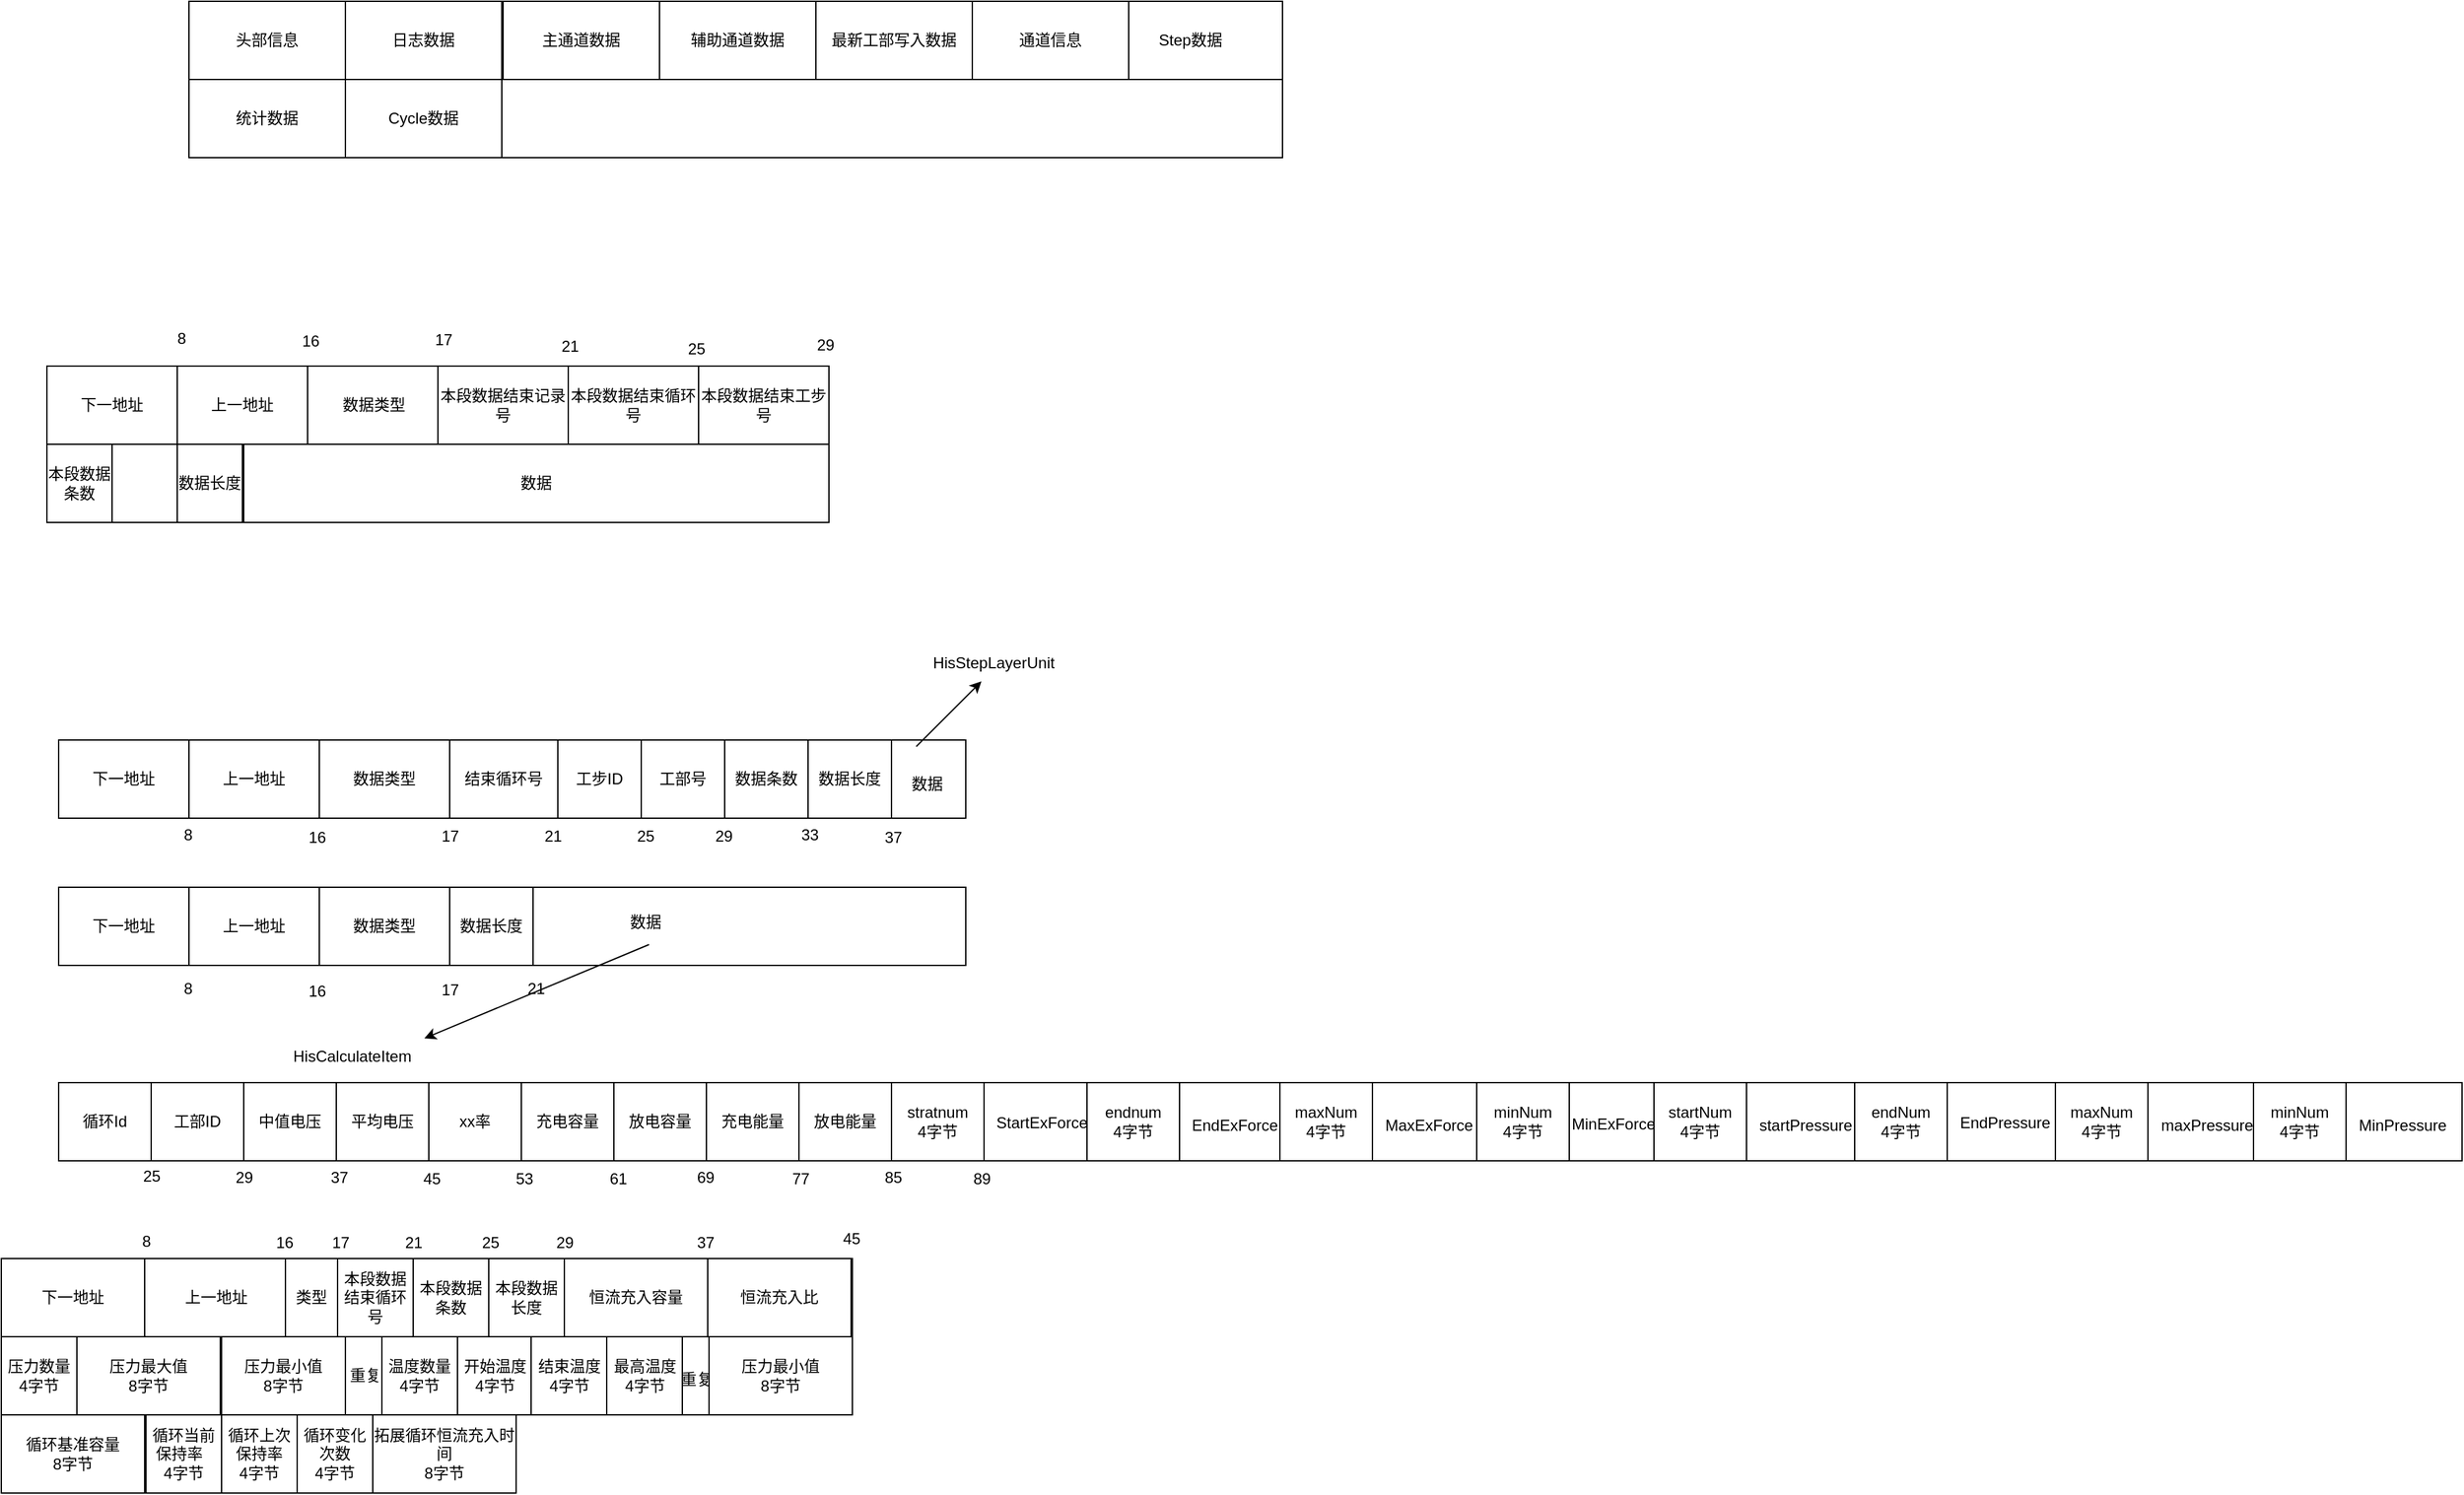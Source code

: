 <mxfile version="21.6.6" type="github">
  <diagram name="第 1 页" id="g5CrRHVQ1X_YWDuT9sOA">
    <mxGraphModel dx="866" dy="1667" grid="0" gridSize="10" guides="1" tooltips="1" connect="1" arrows="1" fold="1" page="1" pageScale="1" pageWidth="827" pageHeight="1169" math="0" shadow="0">
      <root>
        <mxCell id="0" />
        <mxCell id="1" parent="0" />
        <mxCell id="5LkUOHMM3_ZzQH8jfppB-1" value="`" style="rounded=0;whiteSpace=wrap;html=1;" vertex="1" parent="1">
          <mxGeometry x="48" y="199" width="696" height="60" as="geometry" />
        </mxCell>
        <mxCell id="5LkUOHMM3_ZzQH8jfppB-2" value="下一地址" style="rounded=0;whiteSpace=wrap;html=1;" vertex="1" parent="1">
          <mxGeometry x="48" y="199" width="100" height="60" as="geometry" />
        </mxCell>
        <mxCell id="5LkUOHMM3_ZzQH8jfppB-3" value="上一地址" style="rounded=0;whiteSpace=wrap;html=1;" vertex="1" parent="1">
          <mxGeometry x="148" y="199" width="100" height="60" as="geometry" />
        </mxCell>
        <mxCell id="5LkUOHMM3_ZzQH8jfppB-4" value="数据类型" style="rounded=0;whiteSpace=wrap;html=1;" vertex="1" parent="1">
          <mxGeometry x="248" y="199" width="100" height="60" as="geometry" />
        </mxCell>
        <mxCell id="5LkUOHMM3_ZzQH8jfppB-5" value="8" style="text;html=1;align=center;verticalAlign=middle;resizable=0;points=[];autosize=1;strokeColor=none;fillColor=none;" vertex="1" parent="1">
          <mxGeometry x="134" y="259" width="25" height="26" as="geometry" />
        </mxCell>
        <mxCell id="5LkUOHMM3_ZzQH8jfppB-6" value="16" style="text;html=1;align=center;verticalAlign=middle;resizable=0;points=[];autosize=1;strokeColor=none;fillColor=none;" vertex="1" parent="1">
          <mxGeometry x="230" y="261" width="31" height="26" as="geometry" />
        </mxCell>
        <mxCell id="5LkUOHMM3_ZzQH8jfppB-7" value="17" style="text;html=1;align=center;verticalAlign=middle;resizable=0;points=[];autosize=1;strokeColor=none;fillColor=none;" vertex="1" parent="1">
          <mxGeometry x="332" y="260" width="31" height="26" as="geometry" />
        </mxCell>
        <mxCell id="5LkUOHMM3_ZzQH8jfppB-8" value="结束循环号" style="rounded=0;whiteSpace=wrap;html=1;" vertex="1" parent="1">
          <mxGeometry x="348" y="199" width="83" height="60" as="geometry" />
        </mxCell>
        <mxCell id="5LkUOHMM3_ZzQH8jfppB-9" value="21" style="text;html=1;align=center;verticalAlign=middle;resizable=0;points=[];autosize=1;strokeColor=none;fillColor=none;" vertex="1" parent="1">
          <mxGeometry x="411" y="260" width="31" height="26" as="geometry" />
        </mxCell>
        <mxCell id="5LkUOHMM3_ZzQH8jfppB-11" value="工步ID" style="rounded=0;whiteSpace=wrap;html=1;" vertex="1" parent="1">
          <mxGeometry x="431" y="199" width="64" height="60" as="geometry" />
        </mxCell>
        <mxCell id="5LkUOHMM3_ZzQH8jfppB-12" value="25" style="text;html=1;align=center;verticalAlign=middle;resizable=0;points=[];autosize=1;strokeColor=none;fillColor=none;" vertex="1" parent="1">
          <mxGeometry x="482" y="260" width="31" height="26" as="geometry" />
        </mxCell>
        <mxCell id="5LkUOHMM3_ZzQH8jfppB-13" value="工部号" style="rounded=0;whiteSpace=wrap;html=1;" vertex="1" parent="1">
          <mxGeometry x="495" y="199" width="64" height="60" as="geometry" />
        </mxCell>
        <mxCell id="5LkUOHMM3_ZzQH8jfppB-14" value="29" style="text;html=1;align=center;verticalAlign=middle;resizable=0;points=[];autosize=1;strokeColor=none;fillColor=none;" vertex="1" parent="1">
          <mxGeometry x="542" y="260" width="31" height="26" as="geometry" />
        </mxCell>
        <mxCell id="5LkUOHMM3_ZzQH8jfppB-15" value="数据条数" style="rounded=0;whiteSpace=wrap;html=1;" vertex="1" parent="1">
          <mxGeometry x="559" y="199" width="64" height="60" as="geometry" />
        </mxCell>
        <mxCell id="5LkUOHMM3_ZzQH8jfppB-16" value="33" style="text;html=1;align=center;verticalAlign=middle;resizable=0;points=[];autosize=1;strokeColor=none;fillColor=none;" vertex="1" parent="1">
          <mxGeometry x="608" y="259" width="31" height="26" as="geometry" />
        </mxCell>
        <mxCell id="5LkUOHMM3_ZzQH8jfppB-17" value="数据长度" style="rounded=0;whiteSpace=wrap;html=1;" vertex="1" parent="1">
          <mxGeometry x="623" y="199" width="64" height="60" as="geometry" />
        </mxCell>
        <mxCell id="5LkUOHMM3_ZzQH8jfppB-18" value="37" style="text;html=1;align=center;verticalAlign=middle;resizable=0;points=[];autosize=1;strokeColor=none;fillColor=none;" vertex="1" parent="1">
          <mxGeometry x="672" y="261" width="31" height="26" as="geometry" />
        </mxCell>
        <mxCell id="5LkUOHMM3_ZzQH8jfppB-19" value="数据" style="text;html=1;align=center;verticalAlign=middle;resizable=0;points=[];autosize=1;strokeColor=none;fillColor=none;" vertex="1" parent="1">
          <mxGeometry x="693" y="220" width="42" height="26" as="geometry" />
        </mxCell>
        <mxCell id="5LkUOHMM3_ZzQH8jfppB-20" value="" style="endArrow=classic;html=1;rounded=0;" edge="1" parent="1">
          <mxGeometry width="50" height="50" relative="1" as="geometry">
            <mxPoint x="706" y="204" as="sourcePoint" />
            <mxPoint x="756" y="154" as="targetPoint" />
          </mxGeometry>
        </mxCell>
        <mxCell id="5LkUOHMM3_ZzQH8jfppB-21" value="HisStepLayerUnit" style="text;html=1;align=center;verticalAlign=middle;resizable=0;points=[];autosize=1;strokeColor=none;fillColor=none;" vertex="1" parent="1">
          <mxGeometry x="709" y="127" width="111" height="26" as="geometry" />
        </mxCell>
        <mxCell id="5LkUOHMM3_ZzQH8jfppB-22" value="`" style="rounded=0;whiteSpace=wrap;html=1;" vertex="1" parent="1">
          <mxGeometry x="48" y="312" width="696" height="60" as="geometry" />
        </mxCell>
        <mxCell id="5LkUOHMM3_ZzQH8jfppB-23" value="下一地址" style="rounded=0;whiteSpace=wrap;html=1;" vertex="1" parent="1">
          <mxGeometry x="48" y="312" width="100" height="60" as="geometry" />
        </mxCell>
        <mxCell id="5LkUOHMM3_ZzQH8jfppB-25" value="上一地址" style="rounded=0;whiteSpace=wrap;html=1;" vertex="1" parent="1">
          <mxGeometry x="148" y="312" width="100" height="60" as="geometry" />
        </mxCell>
        <mxCell id="5LkUOHMM3_ZzQH8jfppB-26" value="数据类型" style="rounded=0;whiteSpace=wrap;html=1;" vertex="1" parent="1">
          <mxGeometry x="248" y="312" width="100" height="60" as="geometry" />
        </mxCell>
        <mxCell id="5LkUOHMM3_ZzQH8jfppB-27" value="数据长度" style="rounded=0;whiteSpace=wrap;html=1;" vertex="1" parent="1">
          <mxGeometry x="348" y="312" width="64" height="60" as="geometry" />
        </mxCell>
        <mxCell id="5LkUOHMM3_ZzQH8jfppB-28" value="数据" style="text;html=1;align=center;verticalAlign=middle;resizable=0;points=[];autosize=1;strokeColor=none;fillColor=none;" vertex="1" parent="1">
          <mxGeometry x="476.5" y="326" width="42" height="26" as="geometry" />
        </mxCell>
        <mxCell id="5LkUOHMM3_ZzQH8jfppB-29" value="8" style="text;html=1;align=center;verticalAlign=middle;resizable=0;points=[];autosize=1;strokeColor=none;fillColor=none;" vertex="1" parent="1">
          <mxGeometry x="134" y="377" width="25" height="26" as="geometry" />
        </mxCell>
        <mxCell id="5LkUOHMM3_ZzQH8jfppB-30" value="16" style="text;html=1;align=center;verticalAlign=middle;resizable=0;points=[];autosize=1;strokeColor=none;fillColor=none;" vertex="1" parent="1">
          <mxGeometry x="230" y="379" width="31" height="26" as="geometry" />
        </mxCell>
        <mxCell id="5LkUOHMM3_ZzQH8jfppB-31" value="17" style="text;html=1;align=center;verticalAlign=middle;resizable=0;points=[];autosize=1;strokeColor=none;fillColor=none;" vertex="1" parent="1">
          <mxGeometry x="332" y="378" width="31" height="26" as="geometry" />
        </mxCell>
        <mxCell id="5LkUOHMM3_ZzQH8jfppB-32" value="21" style="text;html=1;align=center;verticalAlign=middle;resizable=0;points=[];autosize=1;strokeColor=none;fillColor=none;" vertex="1" parent="1">
          <mxGeometry x="398" y="377" width="31" height="26" as="geometry" />
        </mxCell>
        <mxCell id="5LkUOHMM3_ZzQH8jfppB-33" value="HisCalculateItem" style="text;whiteSpace=wrap;" vertex="1" parent="1">
          <mxGeometry x="226" y="428" width="119" height="36" as="geometry" />
        </mxCell>
        <mxCell id="5LkUOHMM3_ZzQH8jfppB-34" value="" style="endArrow=classic;html=1;rounded=0;exitX=0.583;exitY=1.154;exitDx=0;exitDy=0;exitPerimeter=0;" edge="1" parent="1" source="5LkUOHMM3_ZzQH8jfppB-28" target="5LkUOHMM3_ZzQH8jfppB-33">
          <mxGeometry width="50" height="50" relative="1" as="geometry">
            <mxPoint x="466" y="444" as="sourcePoint" />
            <mxPoint x="516" y="394" as="targetPoint" />
          </mxGeometry>
        </mxCell>
        <mxCell id="5LkUOHMM3_ZzQH8jfppB-35" value="" style="rounded=0;whiteSpace=wrap;html=1;" vertex="1" parent="1">
          <mxGeometry x="48" y="462" width="1844" height="60" as="geometry" />
        </mxCell>
        <mxCell id="5LkUOHMM3_ZzQH8jfppB-36" value="循环Id" style="rounded=0;whiteSpace=wrap;html=1;" vertex="1" parent="1">
          <mxGeometry x="48" y="462" width="71" height="60" as="geometry" />
        </mxCell>
        <mxCell id="5LkUOHMM3_ZzQH8jfppB-37" value="工部ID" style="rounded=0;whiteSpace=wrap;html=1;" vertex="1" parent="1">
          <mxGeometry x="119" y="462" width="71" height="60" as="geometry" />
        </mxCell>
        <mxCell id="5LkUOHMM3_ZzQH8jfppB-38" value="中值电压" style="rounded=0;whiteSpace=wrap;html=1;" vertex="1" parent="1">
          <mxGeometry x="190" y="462" width="71" height="60" as="geometry" />
        </mxCell>
        <mxCell id="5LkUOHMM3_ZzQH8jfppB-39" value="平均电压" style="rounded=0;whiteSpace=wrap;html=1;" vertex="1" parent="1">
          <mxGeometry x="261" y="462" width="71" height="60" as="geometry" />
        </mxCell>
        <mxCell id="5LkUOHMM3_ZzQH8jfppB-40" value="25" style="text;html=1;align=center;verticalAlign=middle;resizable=0;points=[];autosize=1;strokeColor=none;fillColor=none;" vertex="1" parent="1">
          <mxGeometry x="103" y="521" width="31" height="26" as="geometry" />
        </mxCell>
        <mxCell id="5LkUOHMM3_ZzQH8jfppB-41" value="29" style="text;html=1;align=center;verticalAlign=middle;resizable=0;points=[];autosize=1;strokeColor=none;fillColor=none;" vertex="1" parent="1">
          <mxGeometry x="174" y="522" width="31" height="26" as="geometry" />
        </mxCell>
        <mxCell id="5LkUOHMM3_ZzQH8jfppB-42" value="37" style="text;html=1;align=center;verticalAlign=middle;resizable=0;points=[];autosize=1;strokeColor=none;fillColor=none;" vertex="1" parent="1">
          <mxGeometry x="247" y="522" width="31" height="26" as="geometry" />
        </mxCell>
        <mxCell id="5LkUOHMM3_ZzQH8jfppB-43" value="45" style="text;html=1;align=center;verticalAlign=middle;resizable=0;points=[];autosize=1;strokeColor=none;fillColor=none;" vertex="1" parent="1">
          <mxGeometry x="318" y="523" width="31" height="26" as="geometry" />
        </mxCell>
        <mxCell id="5LkUOHMM3_ZzQH8jfppB-45" value="xx率" style="rounded=0;whiteSpace=wrap;html=1;" vertex="1" parent="1">
          <mxGeometry x="332" y="462" width="71" height="60" as="geometry" />
        </mxCell>
        <mxCell id="5LkUOHMM3_ZzQH8jfppB-46" value="53" style="text;html=1;align=center;verticalAlign=middle;resizable=0;points=[];autosize=1;strokeColor=none;fillColor=none;" vertex="1" parent="1">
          <mxGeometry x="389" y="523" width="31" height="26" as="geometry" />
        </mxCell>
        <mxCell id="5LkUOHMM3_ZzQH8jfppB-47" value="充电容量" style="rounded=0;whiteSpace=wrap;html=1;" vertex="1" parent="1">
          <mxGeometry x="403" y="462" width="71" height="60" as="geometry" />
        </mxCell>
        <mxCell id="5LkUOHMM3_ZzQH8jfppB-48" value="放电容量" style="rounded=0;whiteSpace=wrap;html=1;" vertex="1" parent="1">
          <mxGeometry x="474" y="462" width="71" height="60" as="geometry" />
        </mxCell>
        <mxCell id="5LkUOHMM3_ZzQH8jfppB-49" value="充电能量" style="rounded=0;whiteSpace=wrap;html=1;" vertex="1" parent="1">
          <mxGeometry x="545" y="462" width="71" height="60" as="geometry" />
        </mxCell>
        <mxCell id="5LkUOHMM3_ZzQH8jfppB-50" value="放电能量" style="rounded=0;whiteSpace=wrap;html=1;" vertex="1" parent="1">
          <mxGeometry x="616" y="462" width="71" height="60" as="geometry" />
        </mxCell>
        <mxCell id="5LkUOHMM3_ZzQH8jfppB-51" value="61" style="text;html=1;align=center;verticalAlign=middle;resizable=0;points=[];autosize=1;strokeColor=none;fillColor=none;" vertex="1" parent="1">
          <mxGeometry x="461" y="523" width="31" height="26" as="geometry" />
        </mxCell>
        <mxCell id="5LkUOHMM3_ZzQH8jfppB-52" value="69" style="text;html=1;align=center;verticalAlign=middle;resizable=0;points=[];autosize=1;strokeColor=none;fillColor=none;" vertex="1" parent="1">
          <mxGeometry x="528" y="522" width="31" height="26" as="geometry" />
        </mxCell>
        <mxCell id="5LkUOHMM3_ZzQH8jfppB-53" value="77" style="text;html=1;align=center;verticalAlign=middle;resizable=0;points=[];autosize=1;strokeColor=none;fillColor=none;" vertex="1" parent="1">
          <mxGeometry x="601" y="523" width="31" height="26" as="geometry" />
        </mxCell>
        <mxCell id="5LkUOHMM3_ZzQH8jfppB-54" value="85" style="text;html=1;align=center;verticalAlign=middle;resizable=0;points=[];autosize=1;strokeColor=none;fillColor=none;" vertex="1" parent="1">
          <mxGeometry x="672" y="522" width="31" height="26" as="geometry" />
        </mxCell>
        <mxCell id="5LkUOHMM3_ZzQH8jfppB-55" value="stratnum&lt;br&gt;4字节" style="rounded=0;whiteSpace=wrap;html=1;" vertex="1" parent="1">
          <mxGeometry x="687" y="462" width="71" height="60" as="geometry" />
        </mxCell>
        <mxCell id="5LkUOHMM3_ZzQH8jfppB-57" value="endnum&lt;br&gt;4字节" style="rounded=0;whiteSpace=wrap;html=1;" vertex="1" parent="1">
          <mxGeometry x="837" y="462" width="71" height="60" as="geometry" />
        </mxCell>
        <mxCell id="5LkUOHMM3_ZzQH8jfppB-59" value="maxNum&lt;br&gt;4字节" style="rounded=0;whiteSpace=wrap;html=1;" vertex="1" parent="1">
          <mxGeometry x="985" y="462" width="71" height="60" as="geometry" />
        </mxCell>
        <mxCell id="5LkUOHMM3_ZzQH8jfppB-60" value="minNum&lt;br&gt;4字节" style="rounded=0;whiteSpace=wrap;html=1;" vertex="1" parent="1">
          <mxGeometry x="1136" y="462" width="71" height="60" as="geometry" />
        </mxCell>
        <mxCell id="5LkUOHMM3_ZzQH8jfppB-63" value="startNum&lt;br&gt;4字节" style="rounded=0;whiteSpace=wrap;html=1;" vertex="1" parent="1">
          <mxGeometry x="1272" y="462" width="71" height="60" as="geometry" />
        </mxCell>
        <mxCell id="5LkUOHMM3_ZzQH8jfppB-67" value="StartExForce" style="text;html=1;align=center;verticalAlign=middle;resizable=0;points=[];autosize=1;strokeColor=none;fillColor=none;" vertex="1" parent="1">
          <mxGeometry x="758" y="480" width="88" height="26" as="geometry" />
        </mxCell>
        <mxCell id="5LkUOHMM3_ZzQH8jfppB-68" value="EndExForce" style="text;html=1;align=center;verticalAlign=middle;resizable=0;points=[];autosize=1;strokeColor=none;fillColor=none;" vertex="1" parent="1">
          <mxGeometry x="908" y="482" width="84" height="26" as="geometry" />
        </mxCell>
        <mxCell id="5LkUOHMM3_ZzQH8jfppB-69" value="MaxExForce" style="text;html=1;align=center;verticalAlign=middle;resizable=0;points=[];autosize=1;strokeColor=none;fillColor=none;" vertex="1" parent="1">
          <mxGeometry x="1056" y="482" width="85" height="26" as="geometry" />
        </mxCell>
        <mxCell id="5LkUOHMM3_ZzQH8jfppB-70" value="89" style="text;html=1;align=center;verticalAlign=middle;resizable=0;points=[];autosize=1;strokeColor=none;fillColor=none;" vertex="1" parent="1">
          <mxGeometry x="740" y="523" width="31" height="26" as="geometry" />
        </mxCell>
        <mxCell id="5LkUOHMM3_ZzQH8jfppB-71" value="MinExForce" style="text;whiteSpace=wrap;" vertex="1" parent="1">
          <mxGeometry x="1207.003" y="480.0" width="92" height="36" as="geometry" />
        </mxCell>
        <mxCell id="5LkUOHMM3_ZzQH8jfppB-72" value="startPressure" style="text;html=1;align=center;verticalAlign=middle;resizable=0;points=[];autosize=1;strokeColor=none;fillColor=none;" vertex="1" parent="1">
          <mxGeometry x="1343" y="482" width="89" height="26" as="geometry" />
        </mxCell>
        <mxCell id="5LkUOHMM3_ZzQH8jfppB-73" value="endNum&lt;br&gt;4字节" style="rounded=0;whiteSpace=wrap;html=1;" vertex="1" parent="1">
          <mxGeometry x="1426" y="462" width="71" height="60" as="geometry" />
        </mxCell>
        <mxCell id="5LkUOHMM3_ZzQH8jfppB-74" value="EndPressure" style="text;html=1;align=center;verticalAlign=middle;resizable=0;points=[];autosize=1;strokeColor=none;fillColor=none;" vertex="1" parent="1">
          <mxGeometry x="1497" y="480" width="87" height="26" as="geometry" />
        </mxCell>
        <mxCell id="5LkUOHMM3_ZzQH8jfppB-75" value="maxNum&lt;br&gt;4字节" style="rounded=0;whiteSpace=wrap;html=1;" vertex="1" parent="1">
          <mxGeometry x="1580" y="462" width="71" height="60" as="geometry" />
        </mxCell>
        <mxCell id="5LkUOHMM3_ZzQH8jfppB-76" value="maxPressure" style="text;html=1;align=center;verticalAlign=middle;resizable=0;points=[];autosize=1;strokeColor=none;fillColor=none;" vertex="1" parent="1">
          <mxGeometry x="1651" y="482" width="89" height="26" as="geometry" />
        </mxCell>
        <mxCell id="5LkUOHMM3_ZzQH8jfppB-77" value="minNum&lt;br&gt;4字节" style="rounded=0;whiteSpace=wrap;html=1;" vertex="1" parent="1">
          <mxGeometry x="1732" y="462" width="71" height="60" as="geometry" />
        </mxCell>
        <mxCell id="5LkUOHMM3_ZzQH8jfppB-78" value="MinPressure" style="text;html=1;align=center;verticalAlign=middle;resizable=0;points=[];autosize=1;strokeColor=none;fillColor=none;" vertex="1" parent="1">
          <mxGeometry x="1803" y="482" width="85" height="26" as="geometry" />
        </mxCell>
        <mxCell id="5LkUOHMM3_ZzQH8jfppB-79" value="" style="rounded=0;whiteSpace=wrap;html=1;" vertex="1" parent="1">
          <mxGeometry x="148" y="-368" width="839" height="60" as="geometry" />
        </mxCell>
        <mxCell id="5LkUOHMM3_ZzQH8jfppB-80" value="头部信息" style="rounded=0;whiteSpace=wrap;html=1;" vertex="1" parent="1">
          <mxGeometry x="148" y="-368" width="120" height="60" as="geometry" />
        </mxCell>
        <mxCell id="5LkUOHMM3_ZzQH8jfppB-83" value="日志数据" style="rounded=0;whiteSpace=wrap;html=1;" vertex="1" parent="1">
          <mxGeometry x="268" y="-368" width="120" height="60" as="geometry" />
        </mxCell>
        <mxCell id="5LkUOHMM3_ZzQH8jfppB-85" value="主通道数据" style="rounded=0;whiteSpace=wrap;html=1;" vertex="1" parent="1">
          <mxGeometry x="389" y="-368" width="120" height="60" as="geometry" />
        </mxCell>
        <mxCell id="5LkUOHMM3_ZzQH8jfppB-86" value="辅助通道数据" style="rounded=0;whiteSpace=wrap;html=1;" vertex="1" parent="1">
          <mxGeometry x="509" y="-368" width="120" height="60" as="geometry" />
        </mxCell>
        <mxCell id="5LkUOHMM3_ZzQH8jfppB-87" value="最新工部写入数据" style="rounded=0;whiteSpace=wrap;html=1;" vertex="1" parent="1">
          <mxGeometry x="629" y="-368" width="120" height="60" as="geometry" />
        </mxCell>
        <mxCell id="5LkUOHMM3_ZzQH8jfppB-88" value="通道信息" style="rounded=0;whiteSpace=wrap;html=1;" vertex="1" parent="1">
          <mxGeometry x="749" y="-368" width="120" height="60" as="geometry" />
        </mxCell>
        <mxCell id="5LkUOHMM3_ZzQH8jfppB-90" value="" style="rounded=0;whiteSpace=wrap;html=1;" vertex="1" parent="1">
          <mxGeometry x="148" y="-308" width="839" height="60" as="geometry" />
        </mxCell>
        <mxCell id="5LkUOHMM3_ZzQH8jfppB-91" value="统计数据" style="rounded=0;whiteSpace=wrap;html=1;" vertex="1" parent="1">
          <mxGeometry x="148" y="-308" width="120" height="60" as="geometry" />
        </mxCell>
        <mxCell id="5LkUOHMM3_ZzQH8jfppB-93" value="Step数据" style="text;html=1;align=center;verticalAlign=middle;resizable=0;points=[];autosize=1;strokeColor=none;fillColor=none;" vertex="1" parent="1">
          <mxGeometry x="882" y="-351" width="67" height="26" as="geometry" />
        </mxCell>
        <mxCell id="5LkUOHMM3_ZzQH8jfppB-94" value="Cycle数据" style="rounded=0;whiteSpace=wrap;html=1;" vertex="1" parent="1">
          <mxGeometry x="268" y="-308" width="120" height="60" as="geometry" />
        </mxCell>
        <mxCell id="5LkUOHMM3_ZzQH8jfppB-95" value="`" style="rounded=0;whiteSpace=wrap;html=1;" vertex="1" parent="1">
          <mxGeometry x="39" y="-88" width="597" height="60" as="geometry" />
        </mxCell>
        <mxCell id="5LkUOHMM3_ZzQH8jfppB-96" value="下一地址" style="rounded=0;whiteSpace=wrap;html=1;" vertex="1" parent="1">
          <mxGeometry x="39" y="-88" width="100" height="60" as="geometry" />
        </mxCell>
        <mxCell id="5LkUOHMM3_ZzQH8jfppB-97" value="上一地址" style="rounded=0;whiteSpace=wrap;html=1;" vertex="1" parent="1">
          <mxGeometry x="139" y="-88" width="100" height="60" as="geometry" />
        </mxCell>
        <mxCell id="5LkUOHMM3_ZzQH8jfppB-98" value="数据类型" style="rounded=0;whiteSpace=wrap;html=1;" vertex="1" parent="1">
          <mxGeometry x="239" y="-88" width="102" height="60" as="geometry" />
        </mxCell>
        <mxCell id="5LkUOHMM3_ZzQH8jfppB-99" value="8" style="text;html=1;align=center;verticalAlign=middle;resizable=0;points=[];autosize=1;strokeColor=none;fillColor=none;" vertex="1" parent="1">
          <mxGeometry x="129" y="-122" width="25" height="26" as="geometry" />
        </mxCell>
        <mxCell id="5LkUOHMM3_ZzQH8jfppB-100" value="16" style="text;html=1;align=center;verticalAlign=middle;resizable=0;points=[];autosize=1;strokeColor=none;fillColor=none;" vertex="1" parent="1">
          <mxGeometry x="225" y="-120" width="31" height="26" as="geometry" />
        </mxCell>
        <mxCell id="5LkUOHMM3_ZzQH8jfppB-101" value="17" style="text;html=1;align=center;verticalAlign=middle;resizable=0;points=[];autosize=1;strokeColor=none;fillColor=none;" vertex="1" parent="1">
          <mxGeometry x="327" y="-121" width="31" height="26" as="geometry" />
        </mxCell>
        <mxCell id="5LkUOHMM3_ZzQH8jfppB-102" value="本段数据结束记录号" style="rounded=0;whiteSpace=wrap;html=1;" vertex="1" parent="1">
          <mxGeometry x="339" y="-88" width="100" height="60" as="geometry" />
        </mxCell>
        <mxCell id="5LkUOHMM3_ZzQH8jfppB-103" value="21" style="text;html=1;align=center;verticalAlign=middle;resizable=0;points=[];autosize=1;strokeColor=none;fillColor=none;" vertex="1" parent="1">
          <mxGeometry x="424" y="-116" width="31" height="26" as="geometry" />
        </mxCell>
        <mxCell id="5LkUOHMM3_ZzQH8jfppB-104" value="本段数据结束循环号" style="rounded=0;whiteSpace=wrap;html=1;" vertex="1" parent="1">
          <mxGeometry x="439" y="-88" width="100" height="60" as="geometry" />
        </mxCell>
        <mxCell id="5LkUOHMM3_ZzQH8jfppB-105" value="本段数据结束工步号" style="rounded=0;whiteSpace=wrap;html=1;" vertex="1" parent="1">
          <mxGeometry x="539" y="-88" width="100" height="60" as="geometry" />
        </mxCell>
        <mxCell id="5LkUOHMM3_ZzQH8jfppB-106" value="25" style="text;html=1;align=center;verticalAlign=middle;resizable=0;points=[];autosize=1;strokeColor=none;fillColor=none;" vertex="1" parent="1">
          <mxGeometry x="521" y="-114" width="31" height="26" as="geometry" />
        </mxCell>
        <mxCell id="5LkUOHMM3_ZzQH8jfppB-107" value="29" style="text;html=1;align=center;verticalAlign=middle;resizable=0;points=[];autosize=1;strokeColor=none;fillColor=none;" vertex="1" parent="1">
          <mxGeometry x="620" y="-117" width="31" height="26" as="geometry" />
        </mxCell>
        <mxCell id="5LkUOHMM3_ZzQH8jfppB-108" value="本段数据条数" style="rounded=0;whiteSpace=wrap;html=1;" vertex="1" parent="1">
          <mxGeometry x="39" y="-28" width="50" height="60" as="geometry" />
        </mxCell>
        <mxCell id="5LkUOHMM3_ZzQH8jfppB-109" value="" style="rounded=0;whiteSpace=wrap;html=1;" vertex="1" parent="1">
          <mxGeometry x="89" y="-28" width="50" height="60" as="geometry" />
        </mxCell>
        <mxCell id="5LkUOHMM3_ZzQH8jfppB-110" value="数据长度" style="rounded=0;whiteSpace=wrap;html=1;" vertex="1" parent="1">
          <mxGeometry x="139" y="-28" width="50" height="60" as="geometry" />
        </mxCell>
        <mxCell id="5LkUOHMM3_ZzQH8jfppB-111" value="数据" style="rounded=0;whiteSpace=wrap;html=1;" vertex="1" parent="1">
          <mxGeometry x="190" y="-28" width="449" height="60" as="geometry" />
        </mxCell>
        <mxCell id="5LkUOHMM3_ZzQH8jfppB-112" value="" style="rounded=0;whiteSpace=wrap;html=1;" vertex="1" parent="1">
          <mxGeometry x="4" y="597" width="653" height="60" as="geometry" />
        </mxCell>
        <mxCell id="5LkUOHMM3_ZzQH8jfppB-113" value="下一地址" style="rounded=0;whiteSpace=wrap;html=1;" vertex="1" parent="1">
          <mxGeometry x="4" y="597" width="110" height="60" as="geometry" />
        </mxCell>
        <mxCell id="5LkUOHMM3_ZzQH8jfppB-114" value="上一地址" style="rounded=0;whiteSpace=wrap;html=1;" vertex="1" parent="1">
          <mxGeometry x="114" y="597" width="110" height="60" as="geometry" />
        </mxCell>
        <mxCell id="5LkUOHMM3_ZzQH8jfppB-115" value="类型" style="rounded=0;whiteSpace=wrap;html=1;" vertex="1" parent="1">
          <mxGeometry x="222" y="597" width="40" height="60" as="geometry" />
        </mxCell>
        <mxCell id="5LkUOHMM3_ZzQH8jfppB-116" value="8" style="text;html=1;align=center;verticalAlign=middle;resizable=0;points=[];autosize=1;strokeColor=none;fillColor=none;" vertex="1" parent="1">
          <mxGeometry x="102" y="571" width="25" height="26" as="geometry" />
        </mxCell>
        <mxCell id="5LkUOHMM3_ZzQH8jfppB-117" value="16" style="text;html=1;align=center;verticalAlign=middle;resizable=0;points=[];autosize=1;strokeColor=none;fillColor=none;" vertex="1" parent="1">
          <mxGeometry x="205" y="572" width="31" height="26" as="geometry" />
        </mxCell>
        <mxCell id="5LkUOHMM3_ZzQH8jfppB-118" value="17" style="text;html=1;align=center;verticalAlign=middle;resizable=0;points=[];autosize=1;strokeColor=none;fillColor=none;" vertex="1" parent="1">
          <mxGeometry x="248" y="572" width="31" height="26" as="geometry" />
        </mxCell>
        <mxCell id="5LkUOHMM3_ZzQH8jfppB-119" value="本段数据结束循环号" style="rounded=0;whiteSpace=wrap;html=1;" vertex="1" parent="1">
          <mxGeometry x="262" y="597" width="58" height="60" as="geometry" />
        </mxCell>
        <mxCell id="5LkUOHMM3_ZzQH8jfppB-120" value="本段数据条数" style="rounded=0;whiteSpace=wrap;html=1;" vertex="1" parent="1">
          <mxGeometry x="320" y="597" width="58" height="60" as="geometry" />
        </mxCell>
        <mxCell id="5LkUOHMM3_ZzQH8jfppB-121" value="本段数据长度" style="rounded=0;whiteSpace=wrap;html=1;" vertex="1" parent="1">
          <mxGeometry x="378" y="597" width="58" height="60" as="geometry" />
        </mxCell>
        <mxCell id="5LkUOHMM3_ZzQH8jfppB-122" value="21" style="text;html=1;align=center;verticalAlign=middle;resizable=0;points=[];autosize=1;strokeColor=none;fillColor=none;" vertex="1" parent="1">
          <mxGeometry x="304" y="572" width="31" height="26" as="geometry" />
        </mxCell>
        <mxCell id="5LkUOHMM3_ZzQH8jfppB-123" value="25" style="text;html=1;align=center;verticalAlign=middle;resizable=0;points=[];autosize=1;strokeColor=none;fillColor=none;" vertex="1" parent="1">
          <mxGeometry x="363" y="572" width="31" height="26" as="geometry" />
        </mxCell>
        <mxCell id="5LkUOHMM3_ZzQH8jfppB-124" value="29" style="text;html=1;align=center;verticalAlign=middle;resizable=0;points=[];autosize=1;strokeColor=none;fillColor=none;" vertex="1" parent="1">
          <mxGeometry x="420" y="572" width="31" height="26" as="geometry" />
        </mxCell>
        <mxCell id="5LkUOHMM3_ZzQH8jfppB-125" value="恒流充入容量" style="rounded=0;whiteSpace=wrap;html=1;" vertex="1" parent="1">
          <mxGeometry x="436" y="597" width="110" height="60" as="geometry" />
        </mxCell>
        <mxCell id="5LkUOHMM3_ZzQH8jfppB-126" value="37" style="text;html=1;align=center;verticalAlign=middle;resizable=0;points=[];autosize=1;strokeColor=none;fillColor=none;" vertex="1" parent="1">
          <mxGeometry x="528" y="572" width="31" height="26" as="geometry" />
        </mxCell>
        <mxCell id="5LkUOHMM3_ZzQH8jfppB-127" value="恒流充入比" style="rounded=0;whiteSpace=wrap;html=1;" vertex="1" parent="1">
          <mxGeometry x="546" y="597" width="110" height="60" as="geometry" />
        </mxCell>
        <mxCell id="5LkUOHMM3_ZzQH8jfppB-128" value="45" style="text;html=1;align=center;verticalAlign=middle;resizable=0;points=[];autosize=1;strokeColor=none;fillColor=none;" vertex="1" parent="1">
          <mxGeometry x="640" y="569" width="31" height="26" as="geometry" />
        </mxCell>
        <mxCell id="5LkUOHMM3_ZzQH8jfppB-129" value="" style="rounded=0;whiteSpace=wrap;html=1;" vertex="1" parent="1">
          <mxGeometry x="4" y="657" width="653" height="60" as="geometry" />
        </mxCell>
        <mxCell id="5LkUOHMM3_ZzQH8jfppB-130" value="压力数量&lt;br&gt;4字节" style="rounded=0;whiteSpace=wrap;html=1;" vertex="1" parent="1">
          <mxGeometry x="4" y="657" width="58" height="60" as="geometry" />
        </mxCell>
        <mxCell id="5LkUOHMM3_ZzQH8jfppB-131" value="压力最大值&lt;br&gt;8字节" style="rounded=0;whiteSpace=wrap;html=1;" vertex="1" parent="1">
          <mxGeometry x="62" y="657" width="110" height="60" as="geometry" />
        </mxCell>
        <mxCell id="5LkUOHMM3_ZzQH8jfppB-132" value="压力最小值&lt;br&gt;8字节" style="rounded=0;whiteSpace=wrap;html=1;" vertex="1" parent="1">
          <mxGeometry x="173" y="657" width="95" height="60" as="geometry" />
        </mxCell>
        <mxCell id="5LkUOHMM3_ZzQH8jfppB-137" value="温度数量&lt;br&gt;4字节" style="rounded=0;whiteSpace=wrap;html=1;" vertex="1" parent="1">
          <mxGeometry x="296" y="657" width="58" height="60" as="geometry" />
        </mxCell>
        <mxCell id="5LkUOHMM3_ZzQH8jfppB-138" value="开始温度&lt;br&gt;4字节" style="rounded=0;whiteSpace=wrap;html=1;" vertex="1" parent="1">
          <mxGeometry x="354" y="657" width="58" height="60" as="geometry" />
        </mxCell>
        <mxCell id="5LkUOHMM3_ZzQH8jfppB-139" value="结束温度&lt;br&gt;4字节" style="rounded=0;whiteSpace=wrap;html=1;" vertex="1" parent="1">
          <mxGeometry x="410.5" y="657" width="58" height="60" as="geometry" />
        </mxCell>
        <mxCell id="5LkUOHMM3_ZzQH8jfppB-140" value="最高温度&lt;br&gt;4字节" style="rounded=0;whiteSpace=wrap;html=1;" vertex="1" parent="1">
          <mxGeometry x="468.5" y="657" width="58" height="60" as="geometry" />
        </mxCell>
        <mxCell id="5LkUOHMM3_ZzQH8jfppB-144" value="压力最小值&lt;br&gt;8字节" style="rounded=0;whiteSpace=wrap;html=1;" vertex="1" parent="1">
          <mxGeometry x="547" y="657" width="110" height="60" as="geometry" />
        </mxCell>
        <mxCell id="5LkUOHMM3_ZzQH8jfppB-145" value="重复" style="text;html=1;align=center;verticalAlign=middle;resizable=0;points=[];autosize=1;strokeColor=none;fillColor=none;" vertex="1" parent="1">
          <mxGeometry x="262" y="674" width="42" height="26" as="geometry" />
        </mxCell>
        <mxCell id="5LkUOHMM3_ZzQH8jfppB-146" value="重复" style="text;html=1;align=center;verticalAlign=middle;resizable=0;points=[];autosize=1;strokeColor=none;fillColor=none;" vertex="1" parent="1">
          <mxGeometry x="515.5" y="677" width="42" height="26" as="geometry" />
        </mxCell>
        <mxCell id="5LkUOHMM3_ZzQH8jfppB-147" value="循环基准容量&lt;br&gt;8字节" style="rounded=0;whiteSpace=wrap;html=1;" vertex="1" parent="1">
          <mxGeometry x="4" y="717" width="110" height="60" as="geometry" />
        </mxCell>
        <mxCell id="5LkUOHMM3_ZzQH8jfppB-149" value="循环当前保持率&#x9;&amp;nbsp;&lt;br&gt;4字节" style="rounded=0;whiteSpace=wrap;html=1;" vertex="1" parent="1">
          <mxGeometry x="115" y="717" width="58" height="60" as="geometry" />
        </mxCell>
        <mxCell id="5LkUOHMM3_ZzQH8jfppB-150" value="循环上次保持率&lt;br&gt;4字节" style="rounded=0;whiteSpace=wrap;html=1;" vertex="1" parent="1">
          <mxGeometry x="173" y="717" width="58" height="60" as="geometry" />
        </mxCell>
        <mxCell id="5LkUOHMM3_ZzQH8jfppB-151" value="循环变化次数&lt;br&gt;4字节" style="rounded=0;whiteSpace=wrap;html=1;" vertex="1" parent="1">
          <mxGeometry x="231" y="717" width="58" height="60" as="geometry" />
        </mxCell>
        <mxCell id="5LkUOHMM3_ZzQH8jfppB-152" value="拓展循环恒流充入时间&lt;br&gt;8字节" style="rounded=0;whiteSpace=wrap;html=1;" vertex="1" parent="1">
          <mxGeometry x="289" y="717" width="110" height="60" as="geometry" />
        </mxCell>
      </root>
    </mxGraphModel>
  </diagram>
</mxfile>
